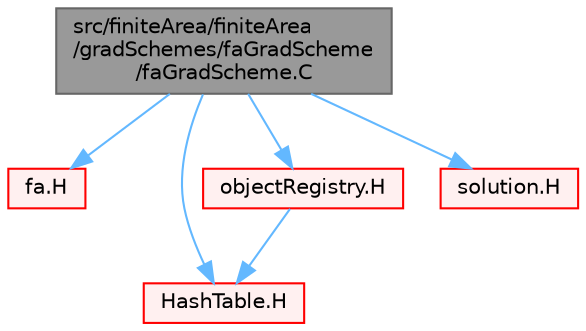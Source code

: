 digraph "src/finiteArea/finiteArea/gradSchemes/faGradScheme/faGradScheme.C"
{
 // LATEX_PDF_SIZE
  bgcolor="transparent";
  edge [fontname=Helvetica,fontsize=10,labelfontname=Helvetica,labelfontsize=10];
  node [fontname=Helvetica,fontsize=10,shape=box,height=0.2,width=0.4];
  Node1 [id="Node000001",label="src/finiteArea/finiteArea\l/gradSchemes/faGradScheme\l/faGradScheme.C",height=0.2,width=0.4,color="gray40", fillcolor="grey60", style="filled", fontcolor="black",tooltip=" "];
  Node1 -> Node2 [id="edge1_Node000001_Node000002",color="steelblue1",style="solid",tooltip=" "];
  Node2 [id="Node000002",label="fa.H",height=0.2,width=0.4,color="red", fillcolor="#FFF0F0", style="filled",URL="$fa_8H.html",tooltip=" "];
  Node1 -> Node30 [id="edge2_Node000001_Node000030",color="steelblue1",style="solid",tooltip=" "];
  Node30 [id="Node000030",label="HashTable.H",height=0.2,width=0.4,color="red", fillcolor="#FFF0F0", style="filled",URL="$HashTable_8H.html",tooltip=" "];
  Node1 -> Node85 [id="edge3_Node000001_Node000085",color="steelblue1",style="solid",tooltip=" "];
  Node85 [id="Node000085",label="objectRegistry.H",height=0.2,width=0.4,color="red", fillcolor="#FFF0F0", style="filled",URL="$objectRegistry_8H.html",tooltip=" "];
  Node85 -> Node30 [id="edge4_Node000085_Node000030",color="steelblue1",style="solid",tooltip=" "];
  Node1 -> Node152 [id="edge5_Node000001_Node000152",color="steelblue1",style="solid",tooltip=" "];
  Node152 [id="Node000152",label="solution.H",height=0.2,width=0.4,color="red", fillcolor="#FFF0F0", style="filled",URL="$solution_8H.html",tooltip=" "];
}
